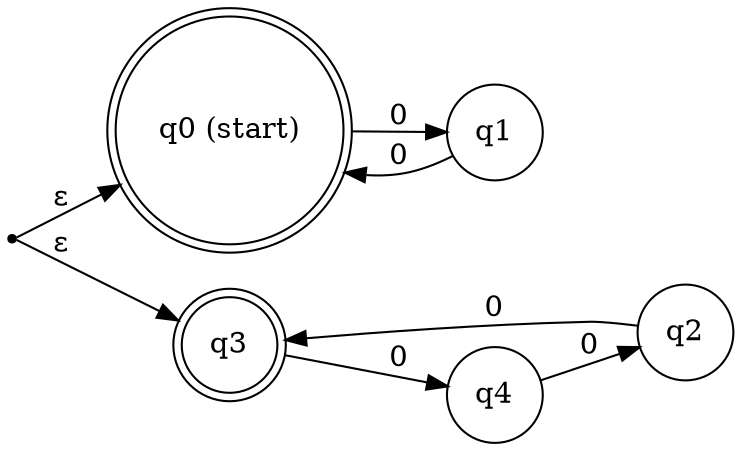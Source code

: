 digraph N3_original {
    rankdir=LR;
    node [shape=circle];

    start [shape=point];  
    q0 [label="q0 (start)"];
    q1 [label="q1"];
    q2 [label="q2"];
    q3 [label="q3"];
    q4 [label="q4"];

    # epsilon transition
    start -> q0 [label="ε"];
    start -> q3 [label="ε"];

    # two-cycle (even lengths)
    q0 -> q1 [label="0"];
    q1 -> q0 [label="0"];

    # three-cycle (multiples of 3)
    q3 -> q4 [label="0"];
    q4 -> q2 [label="0"];
    q2 -> q3 [label="0"];

    # accepting states
    q0 [shape=doublecircle];
    q3 [shape=doublecircle];
}